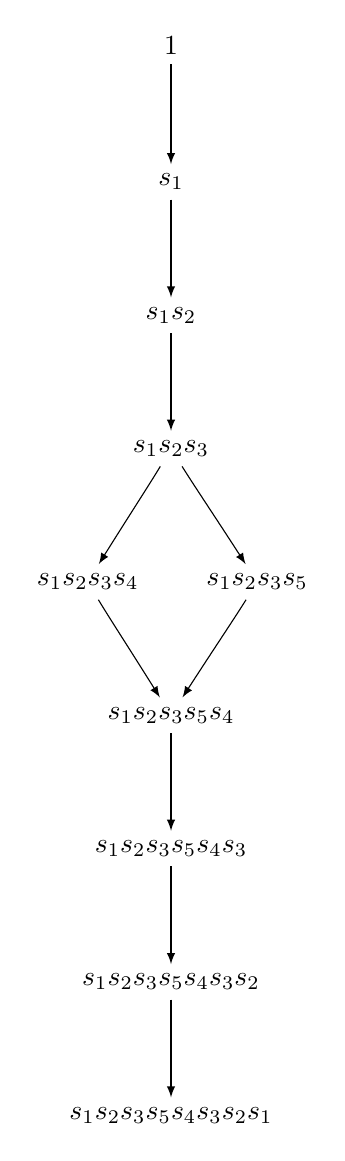 \begin{tikzpicture}[>=latex,line join=bevel,]
%%
\node (s1*s2*s3*s5*s4) at (51bp,150bp) [draw,draw=none] {$s_{1}s_{2}s_{3}s_{5}s_{4}$};
  \node (s1*s2*s3*s5*s4*s3*s2*s1) at (51bp,6bp) [draw,draw=none] {$s_{1}s_{2}s_{3}s_{5}s_{4}s_{3}s_{2}s_{1}$};
  \node (s1) at (51bp,342bp) [draw,draw=none] {$s_{1}$};
  \node (s1*s2*s3*s5*s4*s3*s2) at (51bp,54bp) [draw,draw=none] {$s_{1}s_{2}s_{3}s_{5}s_{4}s_{3}s_{2}$};
  \node (1) at (51bp,391bp) [draw,draw=none] {$1$};
  \node (s1*s2*s3) at (51bp,246bp) [draw,draw=none] {$s_{1}s_{2}s_{3}$};
  \node (s1*s2) at (51bp,294bp) [draw,draw=none] {$s_{1}s_{2}$};
  \node (s1*s2*s3*s5*s4*s3) at (51bp,102bp) [draw,draw=none] {$s_{1}s_{2}s_{3}s_{5}s_{4}s_{3}$};
  \node (s1*s2*s3*s5) at (82bp,198bp) [draw,draw=none] {$s_{1}s_{2}s_{3}s_{5}$};
  \node (s1*s2*s3*s4) at (21bp,198bp) [draw,draw=none] {$s_{1}s_{2}s_{3}s_{4}$};
  \draw [black,->] (s1*s2*s3*s5*s4) ..controls (51bp,137.55bp) and (51bp,127.07bp)  .. (s1*s2*s3*s5*s4*s3);
  \draw [black,->] (s1*s2*s3*s5*s4*s3*s2) ..controls (51bp,41.554bp) and (51bp,31.067bp)  .. (s1*s2*s3*s5*s4*s3*s2*s1);
  \draw [black,->] (1) ..controls (51bp,377.83bp) and (51bp,367.21bp)  .. (s1);
  \draw [black,->] (s1*s2*s3) ..controls (58.994bp,233.14bp) and (66.747bp,221.63bp)  .. (s1*s2*s3*s5);
  \draw [black,->] (s1*s2*s3) ..controls (43.309bp,233.21bp) and (35.918bp,221.87bp)  .. (s1*s2*s3*s4);
  \draw [black,->] (s1*s2*s3*s4) ..controls (28.691bp,185.21bp) and (36.082bp,173.87bp)  .. (s1*s2*s3*s5*s4);
  \draw [black,->] (s1) ..controls (51bp,329.55bp) and (51bp,319.07bp)  .. (s1*s2);
  \draw [black,->] (s1*s2*s3*s5*s4*s3) ..controls (51bp,89.554bp) and (51bp,79.067bp)  .. (s1*s2*s3*s5*s4*s3*s2);
  \draw [black,->] (s1*s2) ..controls (51bp,281.55bp) and (51bp,271.07bp)  .. (s1*s2*s3);
  \draw [black,->] (s1*s2*s3*s5) ..controls (74.006bp,185.14bp) and (66.253bp,173.63bp)  .. (s1*s2*s3*s5*s4);
%
\end{tikzpicture}